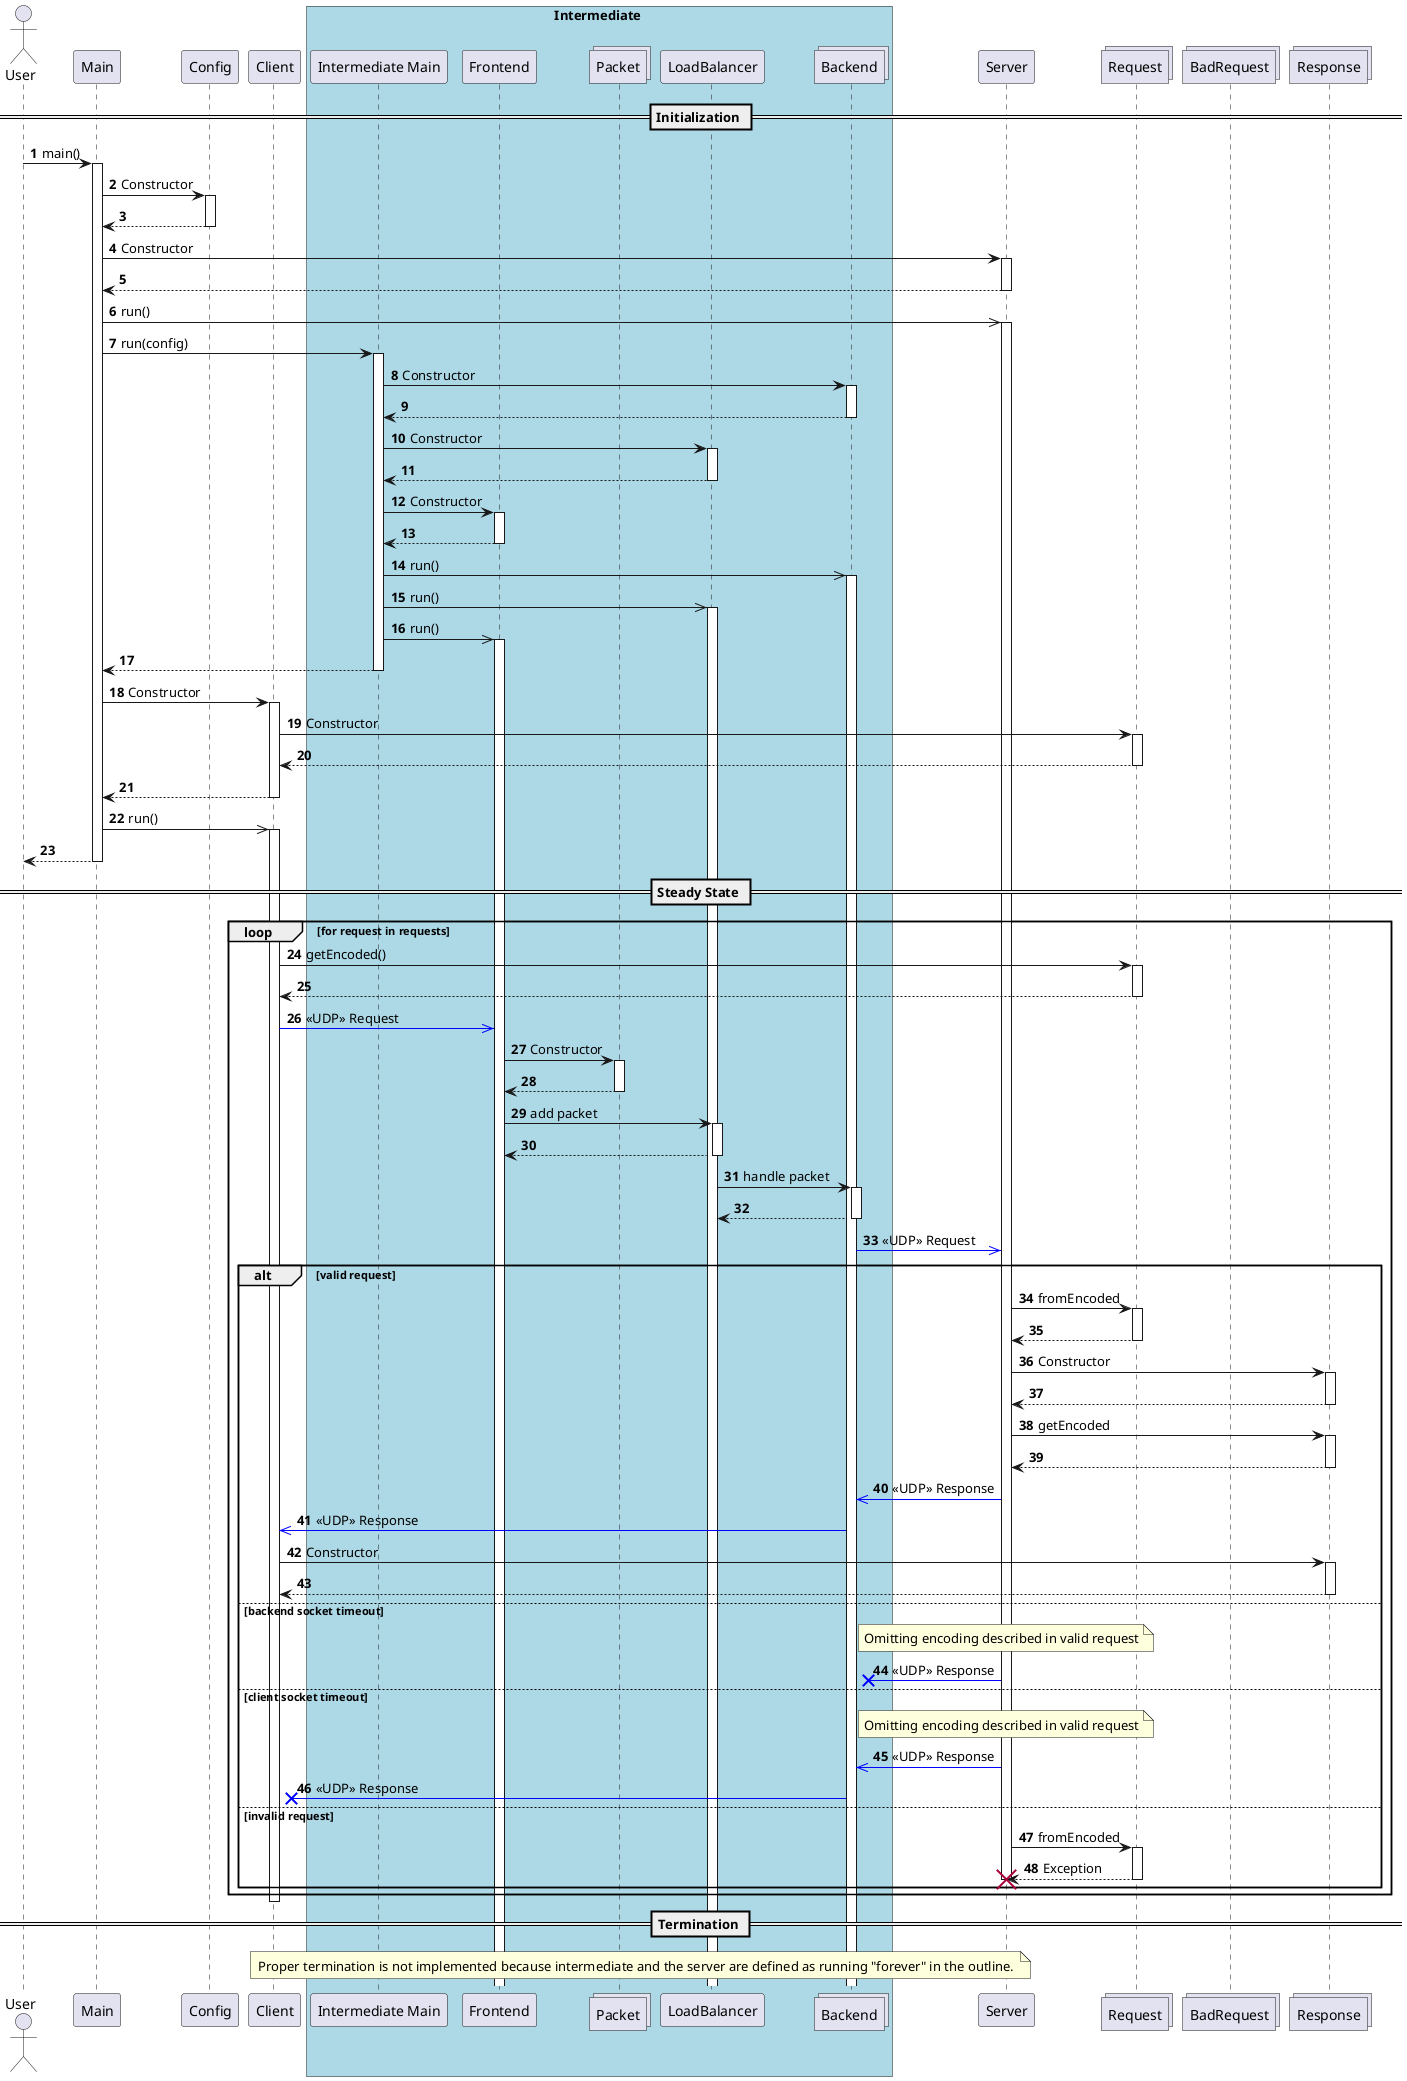 @startuml
'https://plantuml.com/sequence-diagram
actor User
participant Main
participant Config
participant Client
box Intermediate #LightBlue
participant "Intermediate Main" as iMain
participant Frontend
collections Packet
participant LoadBalancer
collections Backend
end box
participant Server
collections Request
collections BadRequest
collections Response

autonumber

== Initialization ==
User -> Main ++: main()
Main -> Config ++: Constructor
return

Main -> Server ++: Constructor
return
Main ->> Server: run()
activate Server

Main -> iMain ++: run(config)
iMain -> Backend ++: Constructor
return
iMain -> LoadBalancer ++: Constructor
return
iMain -> Frontend ++: Constructor
return
iMain ->> Backend: run()
activate Backend
iMain ->> LoadBalancer: run()
activate LoadBalancer
iMain ->> Frontend: run()
activate Frontend
iMain --> Main
deactivate iMain

Main -> Client ++: Constructor
Client -> Request ++: Constructor
return
return
Main ->> Client: run()
activate Client
Main --> User
deactivate Main
== Steady State ==

loop for request in requests
    Client -> Request ++: getEncoded()
    return
    Client -[#0000FF]>> Frontend: <<UDP>> Request
    Frontend -> Packet ++: Constructor
    return
    Frontend -> LoadBalancer ++: add packet
    return
    LoadBalancer -> Backend ++: handle packet
    return
    Backend -[#0000FF]>> Server: <<UDP>> Request
    alt valid request
        Server -> Request ++: fromEncoded
        return
        Server -> Response ++: Constructor
        return
        Server -> Response ++: getEncoded
        return
        Server -[#0000FF]>> Backend: <<UDP>> Response
        Backend -[#0000FF]>> Client: <<UDP>> Response
        Client -> Response ++: Constructor
        return
    else backend socket timeout
        note over Server: Omitting encoding described in valid request
        Server -[#0000FF]x Backend: <<UDP>> Response
    else client socket timeout
        note over Server: Omitting encoding described in valid request
        Server -[#0000FF]>> Backend: <<UDP>> Response
        Backend -[#0000FF]x Client: <<UDP>> Response
    else invalid request
        Server -> Request ++: fromEncoded
        return Exception
        destroy Server
    end
end
deactivate Client

== Termination ==

note over Client, Server: Proper termination is not implemented because intermediate and the server are defined as running "forever" in the outline.

@enduml